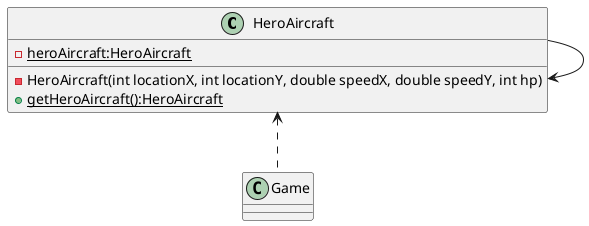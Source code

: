 @startuml
'https://plantuml.com/class-diagram

HeroAircraft --> HeroAircraft
class Game

class HeroAircraft {
    - {static} heroAircraft:HeroAircraft
    - HeroAircraft(int locationX, int locationY, double speedX, double speedY, int hp)
    + {static} getHeroAircraft():HeroAircraft
}
HeroAircraft <.. Game

@enduml